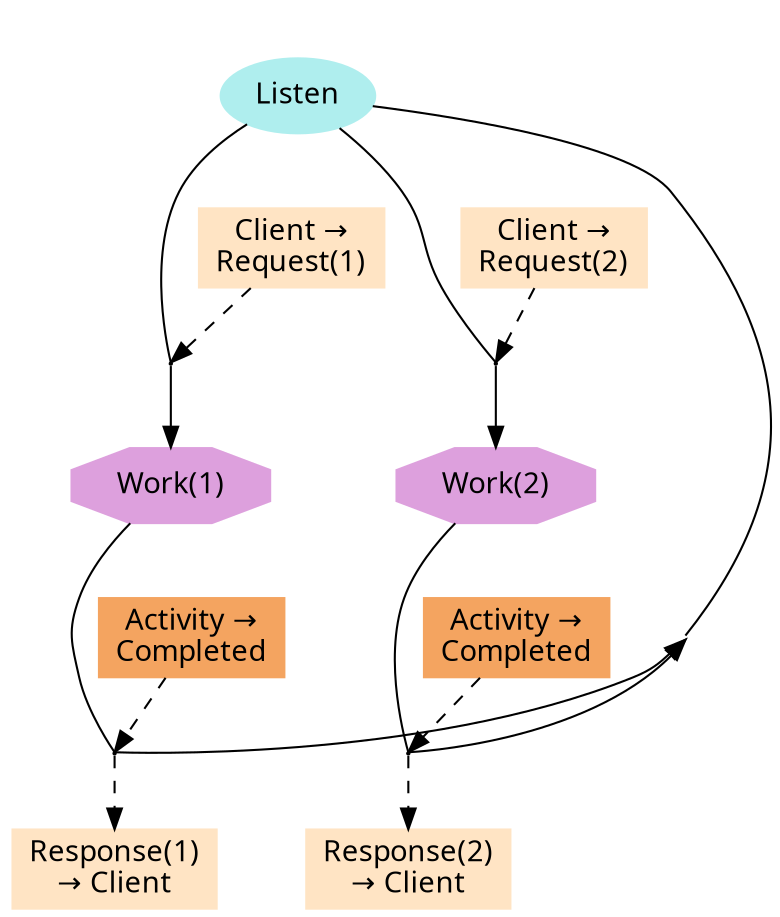 digraph {
color=white;
concentrate=true;
graph [ fontname="sans-serif" ];
node [ fontname="sans-serif" ];
edge [ fontname="sans-serif" ];
subgraph cluster_0_false {
A_0_false [ label="Listen", shape=ellipse, style=filled, color=PaleTurquoise ];
subgraph cluster_0 {
T_0_18446744073709551615 [ shape=point, height=0.015, width=0.015 ];
D_0_18446744073709551615_1 [ label="Client &#8594;\nRequest(1)", shape=box, style=filled, color=Bisque ];
A_0_false -> D_0_18446744073709551615_1 [ style=invis ];
}
subgraph cluster_1 {
T_1_18446744073709551615 [ shape=point, height=0.015, width=0.015 ];
D_1_18446744073709551615_2 [ label="Client &#8594;\nRequest(2)", shape=box, style=filled, color=Bisque ];
A_0_false -> D_1_18446744073709551615_2 [ style=invis ];
}
}
subgraph cluster_1_true {
A_1_true [ label="Work(1)", shape=octagon, style=filled, color=Plum ];
subgraph cluster_2 {
T_2_18446744073709551615 [ shape=point, height=0.015, width=0.015 ];
D_2_18446744073709551615_3 [ label="Activity &#8594;\nCompleted", shape=box, style=filled, color=SandyBrown ];
A_1_true -> D_2_18446744073709551615_3 [ style=invis ];
}
}
subgraph cluster_2_true {
A_2_true [ label="Work(2)", shape=octagon, style=filled, color=Plum ];
subgraph cluster_3 {
T_3_18446744073709551615 [ shape=point, height=0.015, width=0.015 ];
D_3_18446744073709551615_3 [ label="Activity &#8594;\nCompleted", shape=box, style=filled, color=SandyBrown ];
A_2_true -> D_3_18446744073709551615_3 [ style=invis ];
}
}
A_0_false -> T_0_18446744073709551615 [ arrowhead=none, direction=forward ];
T_0_18446744073709551615 -> A_1_true [ constraint=true ];
D_0_18446744073709551615_1 -> T_0_18446744073709551615 [ style=dashed ];
A_0_false -> T_1_18446744073709551615 [ arrowhead=none, direction=forward ];
T_1_18446744073709551615 -> A_2_true [ constraint=true ];
D_1_18446744073709551615_2 -> T_1_18446744073709551615 [ style=dashed ];
A_1_true -> T_2_18446744073709551615 [ arrowhead=none, direction=forward ];
T_2_18446744073709551615 -> A_0_false [ constraint=false ];
D_2_18446744073709551615_3 -> T_2_18446744073709551615 [ style=dashed ];
S_2_18446744073709551615_4 [ label="Response(1)\n&#8594; Client", shape=box, style=filled, color=Bisque ];
T_2_18446744073709551615 -> S_2_18446744073709551615_4 [ style=dashed ];
A_2_true -> T_3_18446744073709551615 [ arrowhead=none, direction=forward ];
T_3_18446744073709551615 -> A_0_false [ constraint=false ];
D_3_18446744073709551615_3 -> T_3_18446744073709551615 [ style=dashed ];
S_3_18446744073709551615_5 [ label="Response(2)\n&#8594; Client", shape=box, style=filled, color=Bisque ];
T_3_18446744073709551615 -> S_3_18446744073709551615_5 [ style=dashed ];
}
